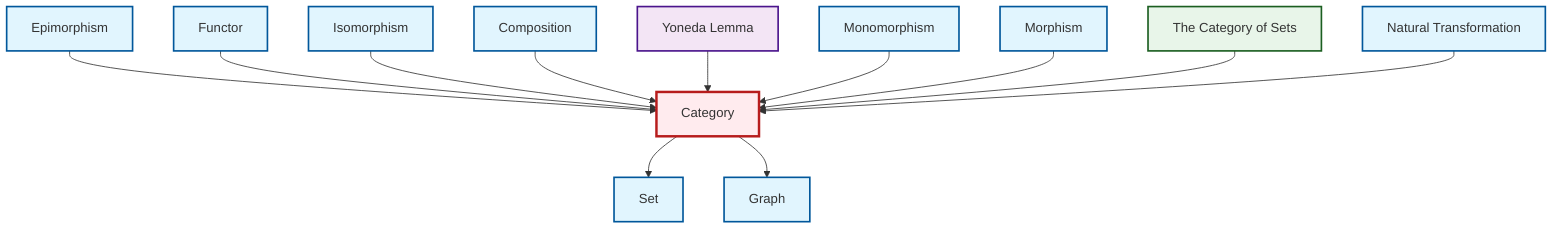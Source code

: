 graph TD
    classDef definition fill:#e1f5fe,stroke:#01579b,stroke-width:2px
    classDef theorem fill:#f3e5f5,stroke:#4a148c,stroke-width:2px
    classDef axiom fill:#fff3e0,stroke:#e65100,stroke-width:2px
    classDef example fill:#e8f5e9,stroke:#1b5e20,stroke-width:2px
    classDef current fill:#ffebee,stroke:#b71c1c,stroke-width:3px
    def-graph["Graph"]:::definition
    def-functor["Functor"]:::definition
    def-natural-transformation["Natural Transformation"]:::definition
    def-monomorphism["Monomorphism"]:::definition
    ex-set-category["The Category of Sets"]:::example
    def-morphism["Morphism"]:::definition
    def-category["Category"]:::definition
    def-epimorphism["Epimorphism"]:::definition
    def-set["Set"]:::definition
    def-composition["Composition"]:::definition
    thm-yoneda["Yoneda Lemma"]:::theorem
    def-isomorphism["Isomorphism"]:::definition
    def-epimorphism --> def-category
    def-functor --> def-category
    def-isomorphism --> def-category
    def-category --> def-set
    def-composition --> def-category
    thm-yoneda --> def-category
    def-monomorphism --> def-category
    def-morphism --> def-category
    def-category --> def-graph
    ex-set-category --> def-category
    def-natural-transformation --> def-category
    class def-category current
